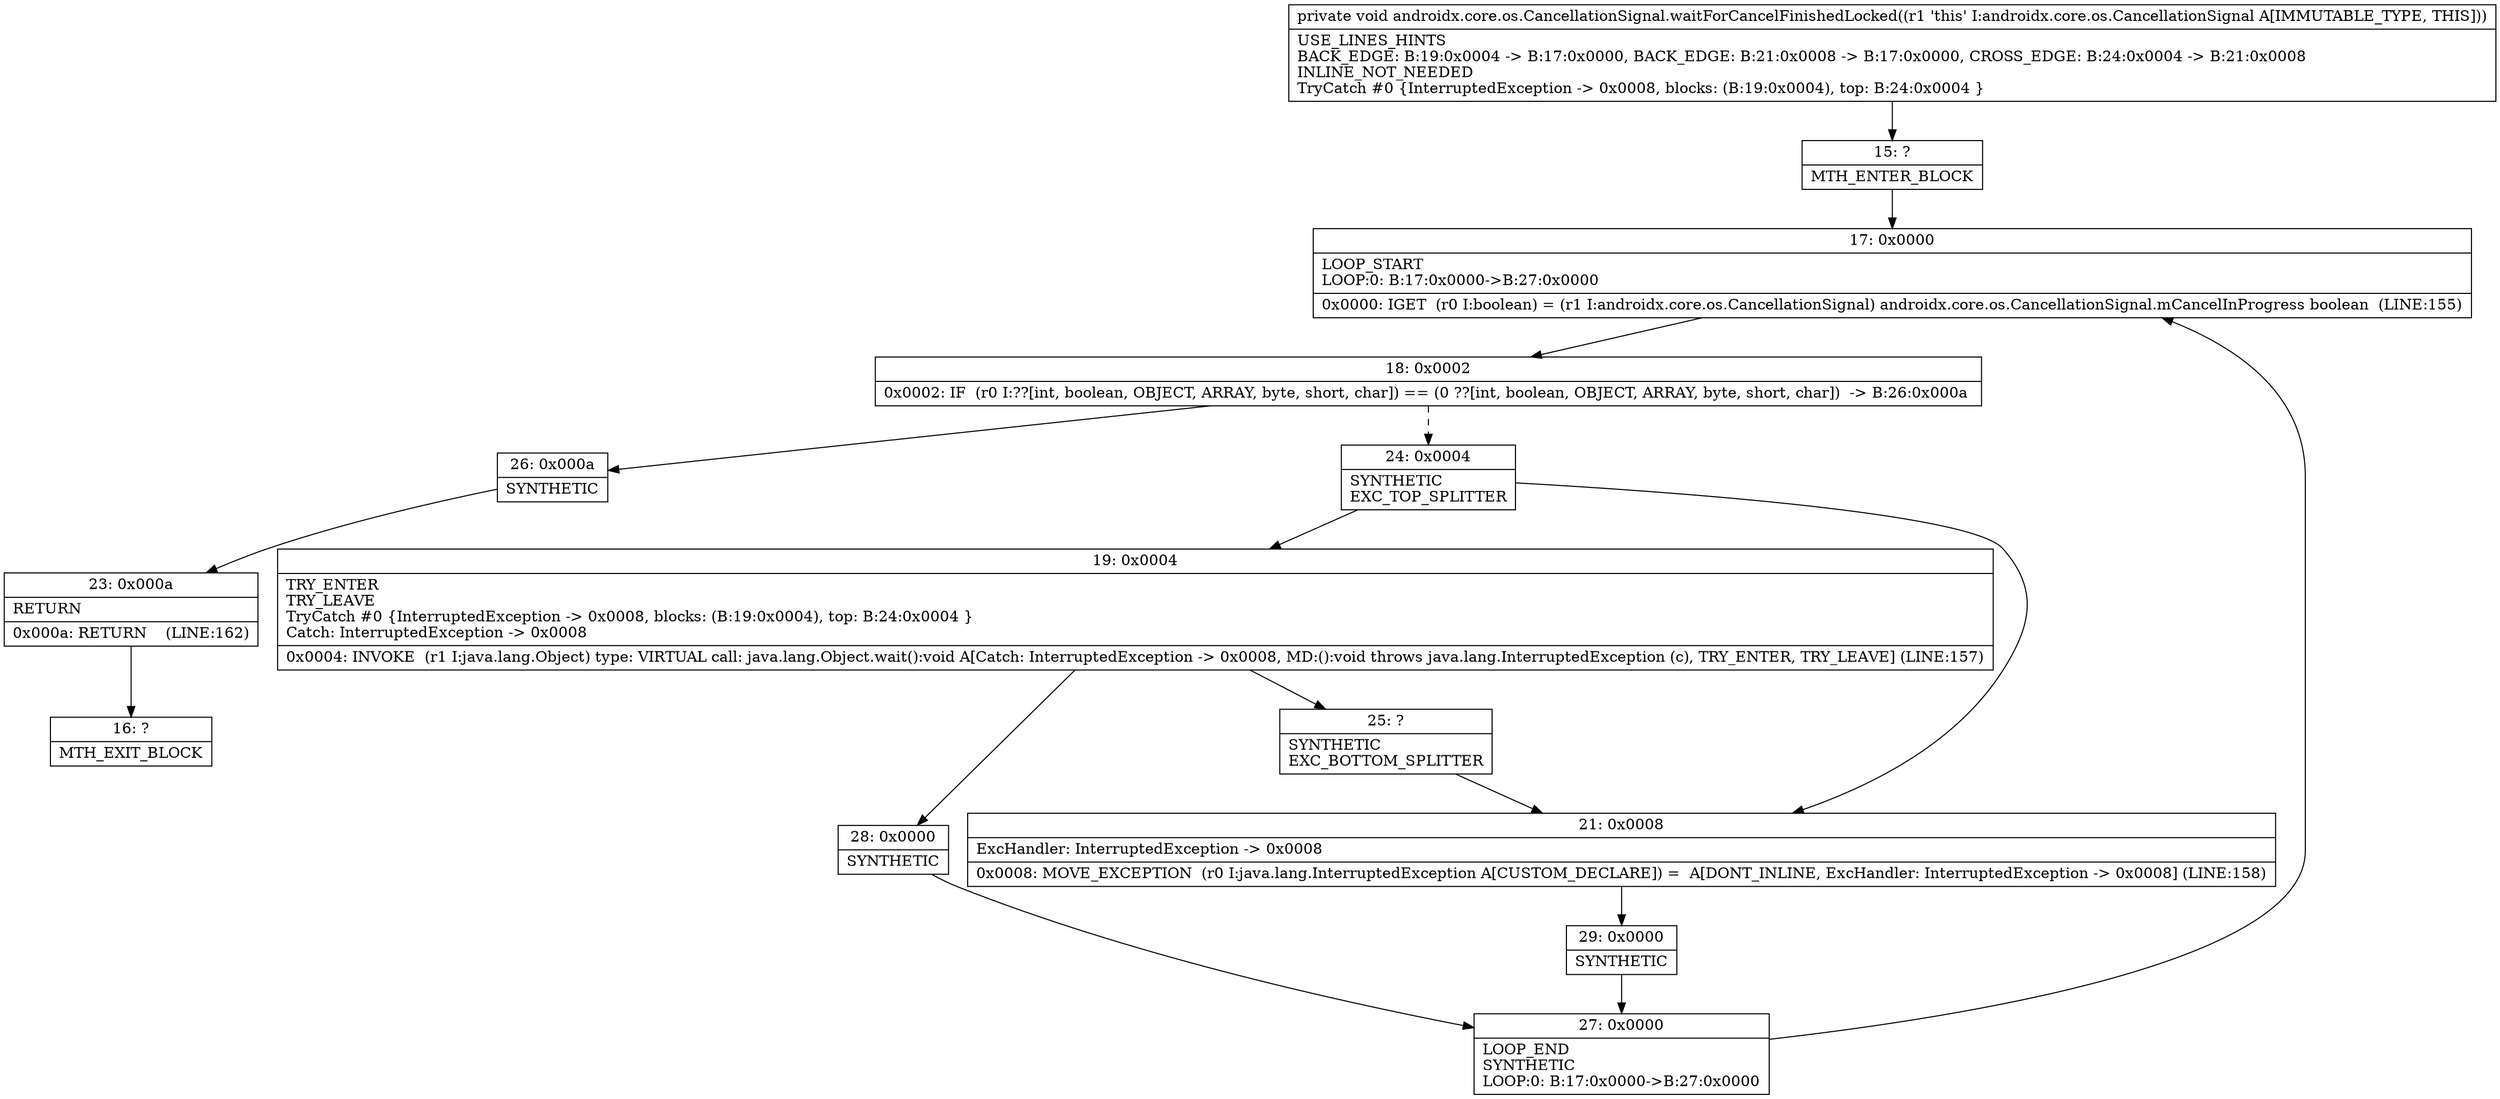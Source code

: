 digraph "CFG forandroidx.core.os.CancellationSignal.waitForCancelFinishedLocked()V" {
Node_15 [shape=record,label="{15\:\ ?|MTH_ENTER_BLOCK\l}"];
Node_17 [shape=record,label="{17\:\ 0x0000|LOOP_START\lLOOP:0: B:17:0x0000\-\>B:27:0x0000\l|0x0000: IGET  (r0 I:boolean) = (r1 I:androidx.core.os.CancellationSignal) androidx.core.os.CancellationSignal.mCancelInProgress boolean  (LINE:155)\l}"];
Node_18 [shape=record,label="{18\:\ 0x0002|0x0002: IF  (r0 I:??[int, boolean, OBJECT, ARRAY, byte, short, char]) == (0 ??[int, boolean, OBJECT, ARRAY, byte, short, char])  \-\> B:26:0x000a \l}"];
Node_24 [shape=record,label="{24\:\ 0x0004|SYNTHETIC\lEXC_TOP_SPLITTER\l}"];
Node_19 [shape=record,label="{19\:\ 0x0004|TRY_ENTER\lTRY_LEAVE\lTryCatch #0 \{InterruptedException \-\> 0x0008, blocks: (B:19:0x0004), top: B:24:0x0004 \}\lCatch: InterruptedException \-\> 0x0008\l|0x0004: INVOKE  (r1 I:java.lang.Object) type: VIRTUAL call: java.lang.Object.wait():void A[Catch: InterruptedException \-\> 0x0008, MD:():void throws java.lang.InterruptedException (c), TRY_ENTER, TRY_LEAVE] (LINE:157)\l}"];
Node_25 [shape=record,label="{25\:\ ?|SYNTHETIC\lEXC_BOTTOM_SPLITTER\l}"];
Node_28 [shape=record,label="{28\:\ 0x0000|SYNTHETIC\l}"];
Node_27 [shape=record,label="{27\:\ 0x0000|LOOP_END\lSYNTHETIC\lLOOP:0: B:17:0x0000\-\>B:27:0x0000\l}"];
Node_21 [shape=record,label="{21\:\ 0x0008|ExcHandler: InterruptedException \-\> 0x0008\l|0x0008: MOVE_EXCEPTION  (r0 I:java.lang.InterruptedException A[CUSTOM_DECLARE]) =  A[DONT_INLINE, ExcHandler: InterruptedException \-\> 0x0008] (LINE:158)\l}"];
Node_29 [shape=record,label="{29\:\ 0x0000|SYNTHETIC\l}"];
Node_26 [shape=record,label="{26\:\ 0x000a|SYNTHETIC\l}"];
Node_23 [shape=record,label="{23\:\ 0x000a|RETURN\l|0x000a: RETURN    (LINE:162)\l}"];
Node_16 [shape=record,label="{16\:\ ?|MTH_EXIT_BLOCK\l}"];
MethodNode[shape=record,label="{private void androidx.core.os.CancellationSignal.waitForCancelFinishedLocked((r1 'this' I:androidx.core.os.CancellationSignal A[IMMUTABLE_TYPE, THIS]))  | USE_LINES_HINTS\lBACK_EDGE: B:19:0x0004 \-\> B:17:0x0000, BACK_EDGE: B:21:0x0008 \-\> B:17:0x0000, CROSS_EDGE: B:24:0x0004 \-\> B:21:0x0008\lINLINE_NOT_NEEDED\lTryCatch #0 \{InterruptedException \-\> 0x0008, blocks: (B:19:0x0004), top: B:24:0x0004 \}\l}"];
MethodNode -> Node_15;Node_15 -> Node_17;
Node_17 -> Node_18;
Node_18 -> Node_24[style=dashed];
Node_18 -> Node_26;
Node_24 -> Node_19;
Node_24 -> Node_21;
Node_19 -> Node_25;
Node_19 -> Node_28;
Node_25 -> Node_21;
Node_28 -> Node_27;
Node_27 -> Node_17;
Node_21 -> Node_29;
Node_29 -> Node_27;
Node_26 -> Node_23;
Node_23 -> Node_16;
}

